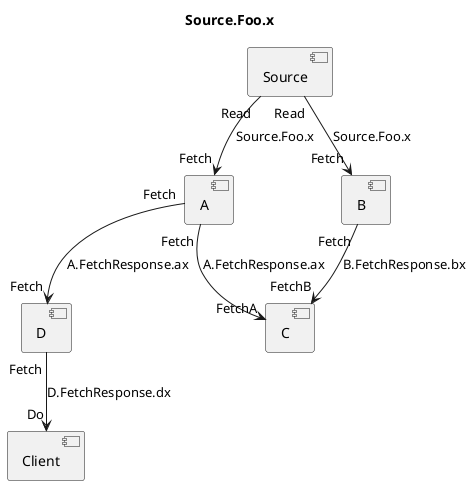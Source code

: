 @startuml
title Source.Foo.x
[A] "Fetch" --> "Fetch" [D] : A.FetchResponse.ax
[A] "Fetch" --> "FetchA" [C] : A.FetchResponse.ax
[B] "Fetch" --> "FetchB" [C] : B.FetchResponse.bx
[D] "Fetch" --> "Do" [Client] : D.FetchResponse.dx
[Source] "Read" --> "Fetch" [A] : Source.Foo.x
[Source] "Read" --> "Fetch" [B] : Source.Foo.x
@enduml
